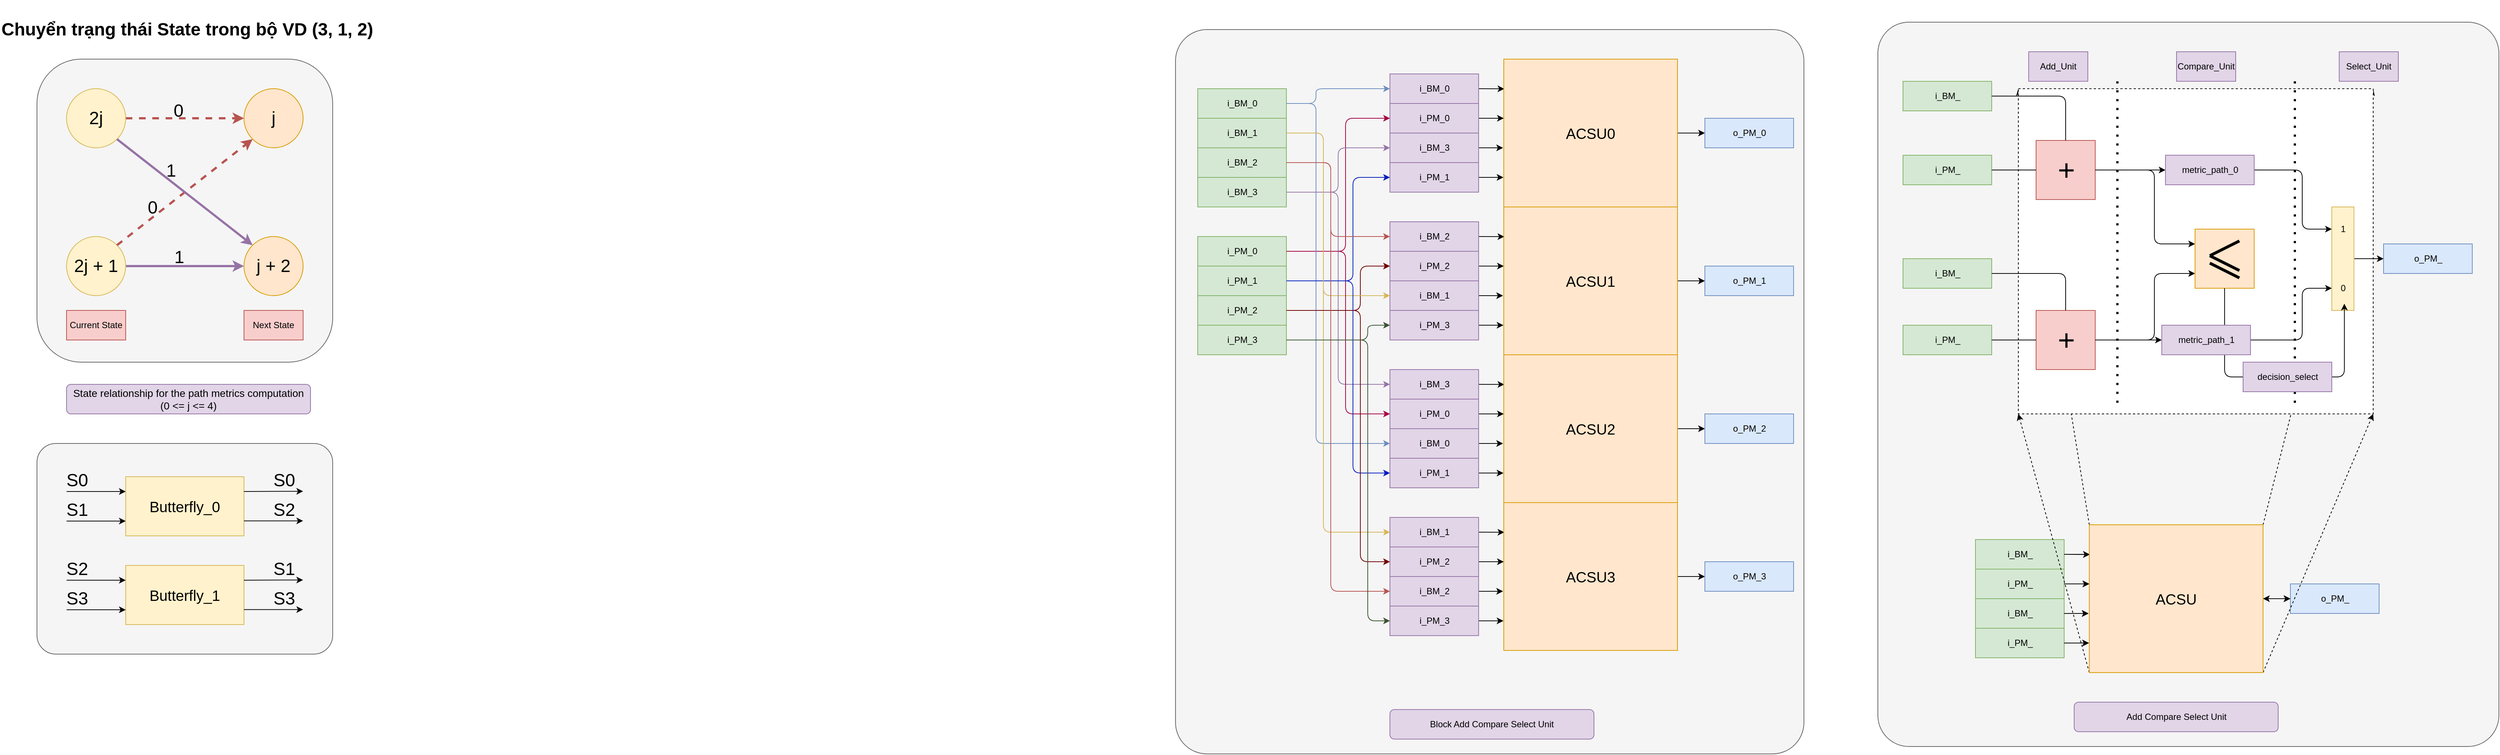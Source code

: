 <mxfile>
    <diagram id="HNvlSPPAvNH71BLPQctR" name="Page-1">
        <mxGraphModel dx="3186" dy="1731" grid="1" gridSize="10" guides="1" tooltips="1" connect="1" arrows="1" fold="1" page="1" pageScale="1" pageWidth="850" pageHeight="1100" math="0" shadow="0">
            <root>
                <mxCell id="0"/>
                <mxCell id="1" parent="0"/>
                <mxCell id="476" value="" style="rounded=1;whiteSpace=wrap;html=1;fillColor=#f5f5f5;fontColor=#333333;strokeColor=#666666;arcSize=5;" parent="1" vertex="1">
                    <mxGeometry x="850" y="40" width="850" height="980" as="geometry"/>
                </mxCell>
                <mxCell id="336" value="" style="rounded=1;whiteSpace=wrap;html=1;fillColor=#f5f5f5;fontColor=#333333;strokeColor=#666666;arcSize=5;" parent="1" vertex="1">
                    <mxGeometry x="1800" y="30" width="840" height="980" as="geometry"/>
                </mxCell>
                <mxCell id="331" style="edgeStyle=none;html=1;exitX=1;exitY=0;exitDx=0;exitDy=0;entryX=1;entryY=0;entryDx=0;entryDy=0;jumpStyle=none;dashed=1;" parent="1" source="37" target="30" edge="1">
                    <mxGeometry relative="1" as="geometry"/>
                </mxCell>
                <mxCell id="332" style="edgeStyle=none;html=1;exitX=0;exitY=0;exitDx=0;exitDy=0;entryX=0;entryY=0;entryDx=0;entryDy=0;jumpStyle=none;dashed=1;" parent="1" source="37" target="30" edge="1">
                    <mxGeometry relative="1" as="geometry"/>
                </mxCell>
                <mxCell id="52" value="" style="rounded=1;whiteSpace=wrap;html=1;fillColor=#f5f5f5;fontColor=#333333;strokeColor=#666666;" parent="1" vertex="1">
                    <mxGeometry x="-690" y="80" width="400" height="410" as="geometry"/>
                </mxCell>
                <mxCell id="30" value="" style="rounded=1;whiteSpace=wrap;html=1;arcSize=0;dashed=1;" parent="1" vertex="1">
                    <mxGeometry x="1990" y="120" width="480" height="440" as="geometry"/>
                </mxCell>
                <mxCell id="21" style="edgeStyle=none;html=1;exitX=0;exitY=0;exitDx=80;exitDy=40;exitPerimeter=0;entryX=0;entryY=0.25;entryDx=0;entryDy=0;" parent="1" source="2" target="16" edge="1">
                    <mxGeometry relative="1" as="geometry">
                        <Array as="points">
                            <mxPoint x="2174" y="230"/>
                            <mxPoint x="2174" y="330"/>
                        </Array>
                    </mxGeometry>
                </mxCell>
                <mxCell id="2" value="+" style="externalPins=0;recursiveResize=0;shadow=0;dashed=0;align=center;strokeWidth=1;shape=mxgraph.rtl.abstract.entity;container=0;collapsible=0;kind=combinational;drawPins=1;left=+:i;right=:o;bottom=+:i;top=+:i;bottomAnchor=middle;topRot=270;topAnchor=middle;bottomRot=90;leftAnchor=left;leftRot=0;rightAnchor=right;rightRot=180;fontSize=40;spacingTop=-10;spacingLeft=2;editable=1;resizable=1;movable=1;rotatable=1;deletable=1;locked=0;connectable=1;fillColor=#f8cecc;strokeColor=#b85450;" parent="1" vertex="1">
                    <mxGeometry x="2014" y="190" width="80" height="80" as="geometry"/>
                </mxCell>
                <mxCell id="22" style="edgeStyle=none;html=1;exitX=0;exitY=0;exitDx=80;exitDy=40;exitPerimeter=0;entryX=0;entryY=0.75;entryDx=0;entryDy=0;" parent="1" source="3" target="16" edge="1">
                    <mxGeometry relative="1" as="geometry">
                        <Array as="points">
                            <mxPoint x="2174" y="460"/>
                            <mxPoint x="2174" y="370"/>
                        </Array>
                    </mxGeometry>
                </mxCell>
                <mxCell id="3" value="+" style="externalPins=0;recursiveResize=0;shadow=0;dashed=0;align=center;strokeWidth=1;shape=mxgraph.rtl.abstract.entity;container=0;collapsible=0;kind=combinational;drawPins=1;left=+:i;right=:o;bottom=+:i;top=+:i;bottomAnchor=middle;topRot=270;topAnchor=middle;bottomRot=90;leftAnchor=left;leftRot=0;rightAnchor=right;rightRot=180;fontSize=40;spacingTop=-10;spacingLeft=2;editable=1;resizable=1;movable=1;rotatable=1;deletable=1;locked=0;connectable=1;fillColor=#f8cecc;strokeColor=#b85450;" parent="1" vertex="1">
                    <mxGeometry x="2014" y="420" width="80" height="80" as="geometry"/>
                </mxCell>
                <mxCell id="5" value="i_PM_" style="externalPins=0;recursiveResize=0;shadow=0;dashed=0;align=center;html=1;strokeWidth=1;shape=mxgraph.rtl.abstract.entity;container=1;collapsible=0;kind=input;drawPins=0;left=0;right=1;bottom=0;top=0;fillColor=#d5e8d4;strokeColor=#82b366;" parent="1" vertex="1">
                    <mxGeometry x="1834" y="440" width="120" height="40" as="geometry"/>
                </mxCell>
                <mxCell id="6" value="i_PM_" style="externalPins=0;recursiveResize=0;shadow=0;dashed=0;align=center;html=1;strokeWidth=1;shape=mxgraph.rtl.abstract.entity;container=1;collapsible=0;kind=input;drawPins=0;left=0;right=1;bottom=0;top=0;fillColor=#d5e8d4;strokeColor=#82b366;" parent="1" vertex="1">
                    <mxGeometry x="1834" y="210" width="120" height="40" as="geometry"/>
                </mxCell>
                <mxCell id="9" value="" style="endArrow=none;html=1;exitX=0;exitY=0;exitDx=120;exitDy=20;exitPerimeter=0;entryX=0;entryY=0;entryDx=0;entryDy=40;entryPerimeter=0;" parent="1" source="6" target="2" edge="1">
                    <mxGeometry width="50" height="50" relative="1" as="geometry">
                        <mxPoint x="1974" y="360" as="sourcePoint"/>
                        <mxPoint x="2024" y="310" as="targetPoint"/>
                    </mxGeometry>
                </mxCell>
                <mxCell id="10" value="" style="endArrow=none;html=1;exitX=0;exitY=0;exitDx=120;exitDy=20;exitPerimeter=0;entryX=0;entryY=0;entryDx=0;entryDy=40;entryPerimeter=0;" parent="1" source="5" target="3" edge="1">
                    <mxGeometry width="50" height="50" relative="1" as="geometry">
                        <mxPoint x="1964" y="430" as="sourcePoint"/>
                        <mxPoint x="2024" y="430" as="targetPoint"/>
                    </mxGeometry>
                </mxCell>
                <mxCell id="11" value="i_BM_" style="externalPins=0;recursiveResize=0;shadow=0;dashed=0;align=center;html=1;strokeWidth=1;shape=mxgraph.rtl.abstract.entity;container=1;collapsible=0;kind=input;drawPins=0;left=0;right=1;bottom=0;top=0;fillColor=#d5e8d4;strokeColor=#82b366;" parent="1" vertex="1">
                    <mxGeometry x="1834" y="350" width="120" height="40" as="geometry"/>
                </mxCell>
                <mxCell id="12" value="i_BM_" style="externalPins=0;recursiveResize=0;shadow=0;dashed=0;align=center;html=1;strokeWidth=1;shape=mxgraph.rtl.abstract.entity;container=1;collapsible=0;kind=input;drawPins=0;left=0;right=1;bottom=0;top=0;fillColor=#d5e8d4;strokeColor=#82b366;" parent="1" vertex="1">
                    <mxGeometry x="1834" y="110" width="120" height="40" as="geometry"/>
                </mxCell>
                <mxCell id="13" value="" style="endArrow=none;html=1;exitX=0;exitY=0;exitDx=120;exitDy=20;exitPerimeter=0;entryX=0;entryY=0;entryDx=40;entryDy=0;entryPerimeter=0;" parent="1" source="12" target="2" edge="1">
                    <mxGeometry width="50" height="50" relative="1" as="geometry">
                        <mxPoint x="1984" y="140" as="sourcePoint"/>
                        <mxPoint x="2044" y="140" as="targetPoint"/>
                        <Array as="points">
                            <mxPoint x="2054" y="130"/>
                        </Array>
                    </mxGeometry>
                </mxCell>
                <mxCell id="14" value="" style="endArrow=none;html=1;exitX=0;exitY=0;exitDx=120;exitDy=20;exitPerimeter=0;entryX=0;entryY=0;entryDx=40;entryDy=0;entryPerimeter=0;" parent="1" source="11" target="3" edge="1">
                    <mxGeometry width="50" height="50" relative="1" as="geometry">
                        <mxPoint x="1964" y="470" as="sourcePoint"/>
                        <mxPoint x="2024" y="470" as="targetPoint"/>
                        <Array as="points">
                            <mxPoint x="2054" y="370"/>
                        </Array>
                    </mxGeometry>
                </mxCell>
                <mxCell id="19" value="" style="group;fillColor=#fff2cc;strokeColor=#d6b656;" parent="1" vertex="1" connectable="0">
                    <mxGeometry x="2229" y="310" width="80" height="80" as="geometry"/>
                </mxCell>
                <mxCell id="538" value="" style="group" parent="19" vertex="1" connectable="0">
                    <mxGeometry width="80" height="80" as="geometry"/>
                </mxCell>
                <mxCell id="16" value="" style="rounded=0;whiteSpace=wrap;html=1;fillColor=#ffe6cc;strokeColor=#d79b00;" parent="538" vertex="1">
                    <mxGeometry width="80" height="80" as="geometry"/>
                </mxCell>
                <mxCell id="17" value="" style="endArrow=none;html=1;strokeWidth=4;" parent="538" edge="1">
                    <mxGeometry width="50" height="50" relative="1" as="geometry">
                        <mxPoint x="60" y="16" as="sourcePoint"/>
                        <mxPoint x="20" y="36" as="targetPoint"/>
                    </mxGeometry>
                </mxCell>
                <mxCell id="18" value="" style="endArrow=none;html=1;strokeWidth=4;" parent="538" edge="1">
                    <mxGeometry width="50" height="50" relative="1" as="geometry">
                        <mxPoint x="20" y="36" as="sourcePoint"/>
                        <mxPoint x="60" y="56" as="targetPoint"/>
                    </mxGeometry>
                </mxCell>
                <mxCell id="534" value="" style="endArrow=none;html=1;strokeWidth=4;" parent="538" edge="1">
                    <mxGeometry width="50" height="50" relative="1" as="geometry">
                        <mxPoint x="20" y="46" as="sourcePoint"/>
                        <mxPoint x="60" y="66" as="targetPoint"/>
                    </mxGeometry>
                </mxCell>
                <mxCell id="28" style="edgeStyle=none;html=1;exitX=0;exitY=0;exitDx=30;exitDy=70;exitPerimeter=0;" parent="1" source="24" target="29" edge="1">
                    <mxGeometry relative="1" as="geometry">
                        <mxPoint x="2534" y="350.276" as="targetPoint"/>
                    </mxGeometry>
                </mxCell>
                <mxCell id="24" value="" style="externalPins=0;recursiveResize=0;shadow=0;dashed=0;align=center;html=1;strokeWidth=1;shape=mxgraph.rtl.abstract.entity;container=1;collapsible=0;kind=mux;drawPins=0;left=4;right=1;bottom=0;top=0;fillColor=#fff2cc;strokeColor=#d6b656;" parent="1" vertex="1">
                    <mxGeometry x="2414" y="280" width="30" height="140" as="geometry"/>
                </mxCell>
                <mxCell id="63" value="1" style="text;html=1;align=center;verticalAlign=middle;resizable=0;points=[];autosize=1;strokeColor=none;fillColor=none;" parent="24" vertex="1">
                    <mxGeometry y="15" width="30" height="30" as="geometry"/>
                </mxCell>
                <mxCell id="62" value="0" style="text;html=1;align=center;verticalAlign=middle;resizable=0;points=[];autosize=1;strokeColor=none;fillColor=none;" parent="24" vertex="1">
                    <mxGeometry y="95" width="30" height="30" as="geometry"/>
                </mxCell>
                <mxCell id="25" style="edgeStyle=none;html=1;exitX=0;exitY=0;exitDx=120.0;exitDy=20;exitPerimeter=0;entryX=0;entryY=0;entryDx=0;entryDy=30;entryPerimeter=0;" parent="1" source="57" target="24" edge="1">
                    <mxGeometry relative="1" as="geometry">
                        <Array as="points">
                            <mxPoint x="2374" y="230"/>
                            <mxPoint x="2374" y="310"/>
                        </Array>
                    </mxGeometry>
                </mxCell>
                <mxCell id="26" style="edgeStyle=none;html=1;exitX=0;exitY=0;exitDx=120.0;exitDy=20;exitPerimeter=0;" parent="1" source="59" edge="1">
                    <mxGeometry relative="1" as="geometry">
                        <mxPoint x="2414" y="390" as="targetPoint"/>
                        <Array as="points">
                            <mxPoint x="2374" y="460"/>
                            <mxPoint x="2374" y="390"/>
                        </Array>
                    </mxGeometry>
                </mxCell>
                <mxCell id="27" style="edgeStyle=none;html=1;exitX=0.5;exitY=1;exitDx=0;exitDy=0;entryX=0.566;entryY=0.935;entryDx=0;entryDy=0;entryPerimeter=0;" parent="1" source="16" target="24" edge="1">
                    <mxGeometry relative="1" as="geometry">
                        <mxPoint x="2294" y="490" as="targetPoint"/>
                        <Array as="points">
                            <mxPoint x="2269" y="510"/>
                            <mxPoint x="2431" y="510"/>
                        </Array>
                    </mxGeometry>
                </mxCell>
                <mxCell id="29" value="o_PM_" style="externalPins=0;recursiveResize=0;shadow=0;dashed=0;align=center;html=1;strokeWidth=1;shape=mxgraph.rtl.abstract.entity;container=1;collapsible=0;kind=output;drawPins=0;left=1;right=0;bottom=0;top=0;fillColor=#dae8fc;strokeColor=#6c8ebf;" parent="1" vertex="1">
                    <mxGeometry x="2484" y="329.996" width="120" height="40" as="geometry"/>
                </mxCell>
                <mxCell id="31" value="" style="endArrow=none;dashed=1;html=1;dashPattern=1 3;strokeWidth=3;" parent="1" edge="1">
                    <mxGeometry width="50" height="50" relative="1" as="geometry">
                        <mxPoint x="2124" y="110" as="sourcePoint"/>
                        <mxPoint x="2124" y="550" as="targetPoint"/>
                    </mxGeometry>
                </mxCell>
                <mxCell id="32" value="" style="endArrow=none;dashed=1;html=1;dashPattern=1 3;strokeWidth=3;" parent="1" edge="1">
                    <mxGeometry width="50" height="50" relative="1" as="geometry">
                        <mxPoint x="2364" y="110" as="sourcePoint"/>
                        <mxPoint x="2364" y="550" as="targetPoint"/>
                    </mxGeometry>
                </mxCell>
                <mxCell id="33" value="Add_Unit" style="rounded=0;whiteSpace=wrap;html=1;fillColor=#e1d5e7;strokeColor=#9673a6;" parent="1" vertex="1">
                    <mxGeometry x="2004" y="70" width="80" height="40" as="geometry"/>
                </mxCell>
                <mxCell id="34" value="Compare_Unit" style="rounded=0;whiteSpace=wrap;html=1;fillColor=#e1d5e7;strokeColor=#9673a6;" parent="1" vertex="1">
                    <mxGeometry x="2204" y="70" width="80" height="40" as="geometry"/>
                </mxCell>
                <mxCell id="35" value="Select_Unit" style="rounded=0;whiteSpace=wrap;html=1;fillColor=#e1d5e7;strokeColor=#9673a6;" parent="1" vertex="1">
                    <mxGeometry x="2424" y="70" width="80" height="40" as="geometry"/>
                </mxCell>
                <mxCell id="37" value="&lt;font style=&quot;font-size: 20px;&quot;&gt;ACSU&lt;/font&gt;" style="rounded=1;whiteSpace=wrap;html=1;fillColor=#ffe6cc;strokeColor=#d79b00;arcSize=0;" parent="1" vertex="1">
                    <mxGeometry x="2086" y="710" width="235" height="200" as="geometry"/>
                </mxCell>
                <mxCell id="44" style="edgeStyle=none;html=1;exitX=1;exitY=0.5;exitDx=0;exitDy=0;entryX=0;entryY=0.5;entryDx=0;entryDy=0;strokeWidth=3;fillColor=#f8cecc;strokeColor=#b85450;dashed=1;" parent="1" source="38" target="42" edge="1">
                    <mxGeometry relative="1" as="geometry"/>
                </mxCell>
                <mxCell id="48" value="&lt;font style=&quot;font-size: 24px;&quot;&gt;0&lt;/font&gt;" style="edgeLabel;html=1;align=center;verticalAlign=middle;resizable=0;points=[];fontColor=default;labelBackgroundColor=none;" parent="44" vertex="1" connectable="0">
                    <mxGeometry x="-0.113" relative="1" as="geometry">
                        <mxPoint y="-10" as="offset"/>
                    </mxGeometry>
                </mxCell>
                <mxCell id="38" value="&lt;font style=&quot;font-size: 24px;&quot;&gt;2j&lt;/font&gt;" style="ellipse;whiteSpace=wrap;html=1;aspect=fixed;fillColor=#fff2cc;strokeColor=#d6b656;" parent="1" vertex="1">
                    <mxGeometry x="-650" y="120" width="80" height="80" as="geometry"/>
                </mxCell>
                <mxCell id="46" style="edgeStyle=none;html=1;exitX=1;exitY=0.5;exitDx=0;exitDy=0;entryX=0;entryY=0.5;entryDx=0;entryDy=0;strokeWidth=3;fillColor=#e1d5e7;strokeColor=#9673a6;" parent="1" source="39" target="43" edge="1">
                    <mxGeometry relative="1" as="geometry"/>
                </mxCell>
                <mxCell id="51" value="&lt;span&gt;&lt;font style=&quot;font-size: 24px;&quot;&gt;1&lt;/font&gt;&lt;/span&gt;" style="edgeLabel;html=1;align=center;verticalAlign=middle;resizable=0;points=[];labelBackgroundColor=none;" parent="46" vertex="1" connectable="0">
                    <mxGeometry x="-0.101" y="3" relative="1" as="geometry">
                        <mxPoint y="-9" as="offset"/>
                    </mxGeometry>
                </mxCell>
                <mxCell id="39" value="&lt;font style=&quot;font-size: 24px;&quot;&gt;2j + 1&lt;/font&gt;" style="ellipse;whiteSpace=wrap;html=1;aspect=fixed;fillColor=#fff2cc;strokeColor=#d6b656;" parent="1" vertex="1">
                    <mxGeometry x="-650" y="320" width="80" height="80" as="geometry"/>
                </mxCell>
                <mxCell id="42" value="&lt;font style=&quot;font-size: 24px;&quot;&gt;j&lt;/font&gt;" style="ellipse;whiteSpace=wrap;html=1;aspect=fixed;fillColor=#ffe6cc;strokeColor=#d79b00;" parent="1" vertex="1">
                    <mxGeometry x="-410" y="120" width="80" height="80" as="geometry"/>
                </mxCell>
                <mxCell id="43" value="&lt;font style=&quot;font-size: 24px;&quot;&gt;j + 2&lt;/font&gt;" style="ellipse;whiteSpace=wrap;html=1;aspect=fixed;fillColor=#ffe6cc;strokeColor=#d79b00;" parent="1" vertex="1">
                    <mxGeometry x="-410" y="320" width="80" height="80" as="geometry"/>
                </mxCell>
                <mxCell id="45" style="edgeStyle=none;html=1;exitX=1;exitY=0;exitDx=0;exitDy=0;entryX=0;entryY=1;entryDx=0;entryDy=0;strokeWidth=3;fillColor=#f8cecc;strokeColor=#b85450;dashed=1;" parent="1" source="39" target="42" edge="1">
                    <mxGeometry relative="1" as="geometry">
                        <mxPoint x="-570" y="338.94" as="sourcePoint"/>
                        <mxPoint x="-410" y="338.94" as="targetPoint"/>
                    </mxGeometry>
                </mxCell>
                <mxCell id="49" value="&lt;font style=&quot;font-size: 24px;&quot;&gt;0&lt;/font&gt;" style="edgeLabel;html=1;align=center;verticalAlign=middle;resizable=0;points=[];labelBackgroundColor=none;" parent="45" vertex="1" connectable="0">
                    <mxGeometry x="0.184" y="3" relative="1" as="geometry">
                        <mxPoint x="-59" y="36" as="offset"/>
                    </mxGeometry>
                </mxCell>
                <mxCell id="47" style="edgeStyle=none;html=1;exitX=1;exitY=1;exitDx=0;exitDy=0;entryX=0;entryY=0;entryDx=0;entryDy=0;strokeWidth=3;fillColor=#e1d5e7;strokeColor=#9673a6;" parent="1" source="38" target="43" edge="1">
                    <mxGeometry relative="1" as="geometry">
                        <mxPoint x="-580" y="230" as="sourcePoint"/>
                        <mxPoint x="-420" y="230" as="targetPoint"/>
                    </mxGeometry>
                </mxCell>
                <mxCell id="50" value="&lt;font style=&quot;font-size: 24px;&quot;&gt;1&lt;/font&gt;" style="edgeLabel;html=1;align=center;verticalAlign=middle;resizable=0;points=[];labelBackgroundColor=none;" parent="47" vertex="1" connectable="0">
                    <mxGeometry x="-0.276" y="1" relative="1" as="geometry">
                        <mxPoint x="5" y="-9" as="offset"/>
                    </mxGeometry>
                </mxCell>
                <mxCell id="53" value="Current State" style="rounded=0;whiteSpace=wrap;html=1;fillColor=#f8cecc;strokeColor=#b85450;" parent="1" vertex="1">
                    <mxGeometry x="-650" y="420" width="80" height="40" as="geometry"/>
                </mxCell>
                <mxCell id="54" value="Next State" style="rounded=0;whiteSpace=wrap;html=1;fillColor=#f8cecc;strokeColor=#b85450;" parent="1" vertex="1">
                    <mxGeometry x="-410" y="420" width="80" height="40" as="geometry"/>
                </mxCell>
                <mxCell id="55" value="&lt;font style=&quot;font-size: 14px;&quot;&gt;State relationship for the path metrics computation&lt;/font&gt;&lt;div&gt;&lt;font style=&quot;font-size: 14px;&quot;&gt;(0 &amp;lt;= j &amp;lt;= 4)&lt;/font&gt;&lt;/div&gt;" style="rounded=1;whiteSpace=wrap;html=1;fillColor=#e1d5e7;strokeColor=#9673a6;" parent="1" vertex="1">
                    <mxGeometry x="-650" y="520" width="330" height="40" as="geometry"/>
                </mxCell>
                <mxCell id="56" value="Chuyển trạng thái State trong bộ VD (3, 1, 2)" style="text;strokeColor=none;fillColor=none;html=1;fontSize=24;fontStyle=1;verticalAlign=middle;align=left;" parent="1" vertex="1">
                    <mxGeometry x="-740" width="680" height="80" as="geometry"/>
                </mxCell>
                <mxCell id="58" value="" style="edgeStyle=none;html=1;exitX=0;exitY=0;exitDx=80;exitDy=40;exitPerimeter=0;entryX=0;entryY=0;entryDx=0;entryDy=20;entryPerimeter=0;" parent="1" source="2" target="57" edge="1">
                    <mxGeometry relative="1" as="geometry">
                        <mxPoint x="2094" y="230" as="sourcePoint"/>
                        <mxPoint x="2414" y="310" as="targetPoint"/>
                        <Array as="points"/>
                    </mxGeometry>
                </mxCell>
                <mxCell id="57" value="metric_path_0" style="externalPins=0;recursiveResize=0;shadow=0;dashed=0;align=center;html=1;strokeWidth=1;shape=mxgraph.rtl.abstract.entity;container=1;collapsible=0;kind=inout;drawPins=0;left=1;right=1;bottom=0;top=0;fillColor=#e1d5e7;strokeColor=#9673a6;" parent="1" vertex="1">
                    <mxGeometry x="2189" y="210" width="120" height="40" as="geometry"/>
                </mxCell>
                <mxCell id="59" value="metric_path_1" style="externalPins=0;recursiveResize=0;shadow=0;dashed=0;align=center;html=1;strokeWidth=1;shape=mxgraph.rtl.abstract.entity;container=1;collapsible=0;kind=inout;drawPins=0;left=1;right=1;bottom=0;top=0;fillColor=#e1d5e7;strokeColor=#9673a6;" parent="1" vertex="1">
                    <mxGeometry x="2184" y="440" width="120" height="40" as="geometry"/>
                </mxCell>
                <mxCell id="60" style="edgeStyle=none;html=1;exitX=0;exitY=0;exitDx=80;exitDy=40;exitPerimeter=0;entryX=0;entryY=0;entryDx=0;entryDy=20;entryPerimeter=0;" parent="1" source="3" target="59" edge="1">
                    <mxGeometry relative="1" as="geometry"/>
                </mxCell>
                <mxCell id="61" value="decision_select" style="externalPins=0;recursiveResize=0;shadow=0;dashed=0;align=center;html=1;strokeWidth=1;shape=mxgraph.rtl.abstract.entity;container=1;collapsible=0;kind=inout;drawPins=0;left=1;right=1;bottom=0;top=0;fillColor=#e1d5e7;strokeColor=#9673a6;" parent="1" vertex="1">
                    <mxGeometry x="2294" y="490" width="120" height="40" as="geometry"/>
                </mxCell>
                <mxCell id="86" value="" style="rounded=1;whiteSpace=wrap;html=1;fillColor=#f5f5f5;fontColor=#333333;strokeColor=#666666;arcSize=9;" parent="1" vertex="1">
                    <mxGeometry x="-690" y="600" width="400" height="285" as="geometry"/>
                </mxCell>
                <mxCell id="67" value="&lt;font style=&quot;font-size: 20px;&quot;&gt;Butterfly_0&lt;/font&gt;" style="rounded=0;whiteSpace=wrap;html=1;fillColor=#fff2cc;strokeColor=#d6b656;" parent="1" vertex="1">
                    <mxGeometry x="-570" y="645" width="160" height="80" as="geometry"/>
                </mxCell>
                <mxCell id="68" value="" style="edgeStyle=none;orthogonalLoop=1;jettySize=auto;html=1;entryX=0;entryY=0.25;entryDx=0;entryDy=0;" parent="1" target="67" edge="1">
                    <mxGeometry width="100" relative="1" as="geometry">
                        <mxPoint x="-650" y="665" as="sourcePoint"/>
                        <mxPoint x="-550" y="665" as="targetPoint"/>
                        <Array as="points"/>
                    </mxGeometry>
                </mxCell>
                <mxCell id="70" value="&lt;font style=&quot;font-size: 24px;&quot;&gt;S0&lt;/font&gt;" style="edgeLabel;html=1;align=center;verticalAlign=middle;resizable=0;points=[];labelBackgroundColor=none;" parent="68" vertex="1" connectable="0">
                    <mxGeometry x="-0.285" y="2" relative="1" as="geometry">
                        <mxPoint x="-15" y="-13" as="offset"/>
                    </mxGeometry>
                </mxCell>
                <mxCell id="69" value="" style="edgeStyle=none;orthogonalLoop=1;jettySize=auto;html=1;entryX=0;entryY=0.75;entryDx=0;entryDy=0;" parent="1" target="67" edge="1">
                    <mxGeometry width="100" relative="1" as="geometry">
                        <mxPoint x="-650" y="705" as="sourcePoint"/>
                        <mxPoint x="-570" y="735" as="targetPoint"/>
                        <Array as="points"/>
                    </mxGeometry>
                </mxCell>
                <mxCell id="71" value="&lt;font style=&quot;font-size: 24px;&quot;&gt;S1&lt;/font&gt;" style="edgeLabel;html=1;align=center;verticalAlign=middle;resizable=0;points=[];labelBackgroundColor=none;" parent="69" vertex="1" connectable="0">
                    <mxGeometry x="-0.578" y="1" relative="1" as="geometry">
                        <mxPoint x="-3" y="-14" as="offset"/>
                    </mxGeometry>
                </mxCell>
                <mxCell id="72" value="" style="edgeStyle=none;orthogonalLoop=1;jettySize=auto;html=1;entryX=0;entryY=0.25;entryDx=0;entryDy=0;exitX=1;exitY=0.25;exitDx=0;exitDy=0;" parent="1" source="67" edge="1">
                    <mxGeometry width="100" relative="1" as="geometry">
                        <mxPoint x="-390" y="675" as="sourcePoint"/>
                        <mxPoint x="-330" y="664.7" as="targetPoint"/>
                        <Array as="points"/>
                    </mxGeometry>
                </mxCell>
                <mxCell id="73" value="&lt;font style=&quot;font-size: 24px;&quot;&gt;S0&lt;/font&gt;" style="edgeLabel;html=1;align=center;verticalAlign=middle;resizable=0;points=[];labelBackgroundColor=none;" parent="72" vertex="1" connectable="0">
                    <mxGeometry x="-0.285" y="2" relative="1" as="geometry">
                        <mxPoint x="25" y="-13" as="offset"/>
                    </mxGeometry>
                </mxCell>
                <mxCell id="74" value="" style="edgeStyle=none;orthogonalLoop=1;jettySize=auto;html=1;entryX=0;entryY=0.75;entryDx=0;entryDy=0;" parent="1" edge="1">
                    <mxGeometry width="100" relative="1" as="geometry">
                        <mxPoint x="-410" y="704.7" as="sourcePoint"/>
                        <mxPoint x="-330" y="704.7" as="targetPoint"/>
                        <Array as="points"/>
                    </mxGeometry>
                </mxCell>
                <mxCell id="75" value="&lt;font style=&quot;font-size: 24px;&quot;&gt;S2&lt;/font&gt;" style="edgeLabel;html=1;align=center;verticalAlign=middle;resizable=0;points=[];labelBackgroundColor=none;" parent="74" vertex="1" connectable="0">
                    <mxGeometry x="-0.578" y="1" relative="1" as="geometry">
                        <mxPoint x="37" y="-14" as="offset"/>
                    </mxGeometry>
                </mxCell>
                <mxCell id="76" value="&lt;font style=&quot;font-size: 20px;&quot;&gt;Butterfly_1&lt;/font&gt;" style="rounded=0;whiteSpace=wrap;html=1;fillColor=#fff2cc;strokeColor=#d6b656;" parent="1" vertex="1">
                    <mxGeometry x="-570" y="765" width="160" height="80" as="geometry"/>
                </mxCell>
                <mxCell id="77" value="" style="edgeStyle=none;orthogonalLoop=1;jettySize=auto;html=1;entryX=0;entryY=0.25;entryDx=0;entryDy=0;" parent="1" target="76" edge="1">
                    <mxGeometry width="100" relative="1" as="geometry">
                        <mxPoint x="-650" y="785" as="sourcePoint"/>
                        <mxPoint x="-550" y="785" as="targetPoint"/>
                        <Array as="points"/>
                    </mxGeometry>
                </mxCell>
                <mxCell id="78" value="&lt;font style=&quot;font-size: 24px;&quot;&gt;S2&lt;/font&gt;" style="edgeLabel;html=1;align=center;verticalAlign=middle;resizable=0;points=[];labelBackgroundColor=none;" parent="77" vertex="1" connectable="0">
                    <mxGeometry x="-0.285" y="2" relative="1" as="geometry">
                        <mxPoint x="-15" y="-13" as="offset"/>
                    </mxGeometry>
                </mxCell>
                <mxCell id="79" value="" style="edgeStyle=none;orthogonalLoop=1;jettySize=auto;html=1;entryX=0;entryY=0.75;entryDx=0;entryDy=0;" parent="1" target="76" edge="1">
                    <mxGeometry width="100" relative="1" as="geometry">
                        <mxPoint x="-650" y="825" as="sourcePoint"/>
                        <mxPoint x="-570" y="855" as="targetPoint"/>
                        <Array as="points"/>
                    </mxGeometry>
                </mxCell>
                <mxCell id="80" value="&lt;font style=&quot;font-size: 24px;&quot;&gt;S3&lt;/font&gt;" style="edgeLabel;html=1;align=center;verticalAlign=middle;resizable=0;points=[];labelBackgroundColor=none;" parent="79" vertex="1" connectable="0">
                    <mxGeometry x="-0.578" y="1" relative="1" as="geometry">
                        <mxPoint x="-3" y="-14" as="offset"/>
                    </mxGeometry>
                </mxCell>
                <mxCell id="81" value="" style="edgeStyle=none;orthogonalLoop=1;jettySize=auto;html=1;entryX=0;entryY=0.25;entryDx=0;entryDy=0;exitX=1;exitY=0.25;exitDx=0;exitDy=0;" parent="1" source="76" edge="1">
                    <mxGeometry width="100" relative="1" as="geometry">
                        <mxPoint x="-390" y="795" as="sourcePoint"/>
                        <mxPoint x="-330" y="784.7" as="targetPoint"/>
                        <Array as="points"/>
                    </mxGeometry>
                </mxCell>
                <mxCell id="82" value="&lt;font style=&quot;font-size: 24px;&quot;&gt;S1&lt;/font&gt;" style="edgeLabel;html=1;align=center;verticalAlign=middle;resizable=0;points=[];labelBackgroundColor=none;" parent="81" vertex="1" connectable="0">
                    <mxGeometry x="-0.285" y="2" relative="1" as="geometry">
                        <mxPoint x="25" y="-13" as="offset"/>
                    </mxGeometry>
                </mxCell>
                <mxCell id="83" value="" style="edgeStyle=none;orthogonalLoop=1;jettySize=auto;html=1;entryX=0;entryY=0.75;entryDx=0;entryDy=0;" parent="1" edge="1">
                    <mxGeometry width="100" relative="1" as="geometry">
                        <mxPoint x="-410" y="824.7" as="sourcePoint"/>
                        <mxPoint x="-330" y="824.7" as="targetPoint"/>
                        <Array as="points"/>
                    </mxGeometry>
                </mxCell>
                <mxCell id="84" value="&lt;font style=&quot;font-size: 24px;&quot;&gt;S3&lt;/font&gt;" style="edgeLabel;html=1;align=center;verticalAlign=middle;resizable=0;points=[];labelBackgroundColor=none;" parent="83" vertex="1" connectable="0">
                    <mxGeometry x="-0.578" y="1" relative="1" as="geometry">
                        <mxPoint x="37" y="-14" as="offset"/>
                    </mxGeometry>
                </mxCell>
                <mxCell id="321" value="i_BM_" style="externalPins=0;recursiveResize=0;shadow=0;dashed=0;align=center;html=1;strokeWidth=1;shape=mxgraph.rtl.abstract.entity;container=1;collapsible=0;kind=input;drawPins=0;left=0;right=1;bottom=0;top=0;fillColor=#d5e8d4;strokeColor=#82b366;" parent="1" vertex="1">
                    <mxGeometry x="1932" y="730" width="120" height="40" as="geometry"/>
                </mxCell>
                <mxCell id="322" value="i_PM_" style="externalPins=0;recursiveResize=0;shadow=0;dashed=0;align=center;html=1;strokeWidth=1;shape=mxgraph.rtl.abstract.entity;container=1;collapsible=0;kind=input;drawPins=0;left=0;right=1;bottom=0;top=0;fillColor=#d5e8d4;strokeColor=#82b366;" parent="1" vertex="1">
                    <mxGeometry x="1932" y="770" width="120" height="40" as="geometry"/>
                </mxCell>
                <mxCell id="323" value="i_BM_" style="externalPins=0;recursiveResize=0;shadow=0;dashed=0;align=center;html=1;strokeWidth=1;shape=mxgraph.rtl.abstract.entity;container=1;collapsible=0;kind=input;drawPins=0;left=0;right=1;bottom=0;top=0;fillColor=#d5e8d4;strokeColor=#82b366;" parent="1" vertex="1">
                    <mxGeometry x="1932" y="810" width="120" height="40" as="geometry"/>
                </mxCell>
                <mxCell id="328" style="edgeStyle=none;html=1;exitX=0;exitY=0;exitDx=120;exitDy=20;exitPerimeter=0;entryX=-0.002;entryY=0.8;entryDx=0;entryDy=0;entryPerimeter=0;" parent="1" source="324" target="37" edge="1">
                    <mxGeometry relative="1" as="geometry">
                        <mxPoint x="2078" y="870.129" as="targetPoint"/>
                    </mxGeometry>
                </mxCell>
                <mxCell id="324" value="i_PM_" style="externalPins=0;recursiveResize=0;shadow=0;dashed=0;align=center;html=1;strokeWidth=1;shape=mxgraph.rtl.abstract.entity;container=1;collapsible=0;kind=input;drawPins=0;left=0;right=1;bottom=0;top=0;fillColor=#d5e8d4;strokeColor=#82b366;" parent="1" vertex="1">
                    <mxGeometry x="1932" y="850" width="120" height="40" as="geometry"/>
                </mxCell>
                <mxCell id="325" style="edgeStyle=none;html=1;exitX=0;exitY=0;exitDx=120;exitDy=20;exitPerimeter=0;entryX=0.003;entryY=0.201;entryDx=0;entryDy=0;entryPerimeter=0;" parent="1" source="321" target="37" edge="1">
                    <mxGeometry relative="1" as="geometry"/>
                </mxCell>
                <mxCell id="326" style="edgeStyle=none;html=1;exitX=0;exitY=0;exitDx=120;exitDy=20;exitPerimeter=0;" parent="1" source="322" edge="1">
                    <mxGeometry relative="1" as="geometry">
                        <mxPoint x="2086" y="790" as="targetPoint"/>
                    </mxGeometry>
                </mxCell>
                <mxCell id="327" style="edgeStyle=none;html=1;exitX=0;exitY=0;exitDx=120;exitDy=20;exitPerimeter=0;" parent="1" source="323" edge="1">
                    <mxGeometry relative="1" as="geometry">
                        <mxPoint x="2085" y="830" as="targetPoint"/>
                    </mxGeometry>
                </mxCell>
                <mxCell id="330" style="edgeStyle=none;html=1;exitX=1;exitY=0.5;exitDx=0;exitDy=0;entryX=0;entryY=0;entryDx=0;entryDy=20;entryPerimeter=0;" parent="1" source="37" target="329" edge="1">
                    <mxGeometry relative="1" as="geometry"/>
                </mxCell>
                <mxCell id="535" value="" style="edgeStyle=none;html=1;" parent="1" source="329" target="347" edge="1">
                    <mxGeometry relative="1" as="geometry"/>
                </mxCell>
                <mxCell id="329" value="o_PM_" style="externalPins=0;recursiveResize=0;shadow=0;dashed=0;align=center;html=1;strokeWidth=1;shape=mxgraph.rtl.abstract.entity;container=1;collapsible=0;kind=output;drawPins=0;left=1;right=0;bottom=0;top=0;fillColor=#dae8fc;strokeColor=#6c8ebf;" parent="1" vertex="1">
                    <mxGeometry x="2358" y="789.996" width="120" height="40" as="geometry"/>
                </mxCell>
                <mxCell id="333" style="edgeStyle=none;html=1;exitX=1;exitY=1;exitDx=0;exitDy=0;entryX=1;entryY=1;entryDx=0;entryDy=0;jumpStyle=none;dashed=1;" parent="1" source="37" target="30" edge="1">
                    <mxGeometry relative="1" as="geometry"/>
                </mxCell>
                <mxCell id="334" style="edgeStyle=none;html=1;exitX=0;exitY=1;exitDx=0;exitDy=0;entryX=0;entryY=1;entryDx=0;entryDy=0;jumpStyle=none;dashed=1;" parent="1" source="37" target="30" edge="1">
                    <mxGeometry relative="1" as="geometry"/>
                </mxCell>
                <mxCell id="339" value="&lt;span style=&quot;color: rgb(0, 0, 0);&quot;&gt;Add Compare Select Unit&lt;/span&gt;" style="rounded=1;whiteSpace=wrap;html=1;fillColor=#e1d5e7;strokeColor=#9673a6;" parent="1" vertex="1">
                    <mxGeometry x="2065.5" y="950" width="276" height="40" as="geometry"/>
                </mxCell>
                <mxCell id="342" style="edgeStyle=none;html=1;exitX=1;exitY=0.5;exitDx=0;exitDy=0;entryX=0;entryY=0;entryDx=0;entryDy=20;entryPerimeter=0;" parent="1" source="347" edge="1">
                    <mxGeometry relative="1" as="geometry">
                        <mxPoint x="2358" y="810" as="targetPoint"/>
                    </mxGeometry>
                </mxCell>
                <mxCell id="343" style="edgeStyle=none;html=1;exitX=0;exitY=0;exitDx=120;exitDy=20;exitPerimeter=0;entryX=0.003;entryY=0.201;entryDx=0;entryDy=0;entryPerimeter=0;" parent="1" target="347" edge="1">
                    <mxGeometry relative="1" as="geometry">
                        <mxPoint x="2052" y="750" as="sourcePoint"/>
                    </mxGeometry>
                </mxCell>
                <mxCell id="344" style="edgeStyle=none;html=1;exitX=0;exitY=0;exitDx=120;exitDy=20;exitPerimeter=0;" parent="1" edge="1">
                    <mxGeometry relative="1" as="geometry">
                        <mxPoint x="2052" y="790" as="sourcePoint"/>
                        <mxPoint x="2086" y="790" as="targetPoint"/>
                    </mxGeometry>
                </mxCell>
                <mxCell id="345" style="edgeStyle=none;html=1;exitX=0;exitY=0;exitDx=120;exitDy=20;exitPerimeter=0;" parent="1" edge="1">
                    <mxGeometry relative="1" as="geometry">
                        <mxPoint x="2052" y="830" as="sourcePoint"/>
                        <mxPoint x="2085" y="830" as="targetPoint"/>
                    </mxGeometry>
                </mxCell>
                <mxCell id="346" style="edgeStyle=none;html=1;exitX=0;exitY=0;exitDx=120;exitDy=20;exitPerimeter=0;entryX=-0.002;entryY=0.8;entryDx=0;entryDy=0;entryPerimeter=0;" parent="1" target="347" edge="1">
                    <mxGeometry relative="1" as="geometry">
                        <mxPoint x="2078" y="870.129" as="targetPoint"/>
                        <mxPoint x="2052" y="870" as="sourcePoint"/>
                    </mxGeometry>
                </mxCell>
                <mxCell id="347" value="&lt;font style=&quot;font-size: 20px;&quot;&gt;ACSU&lt;/font&gt;" style="rounded=1;whiteSpace=wrap;html=1;fillColor=#ffe6cc;strokeColor=#d79b00;arcSize=0;" parent="1" vertex="1">
                    <mxGeometry x="2086" y="710" width="235" height="200" as="geometry"/>
                </mxCell>
                <mxCell id="360" style="edgeStyle=none;html=1;exitX=1;exitY=0.5;exitDx=0;exitDy=0;entryX=0;entryY=0;entryDx=0;entryDy=20;entryPerimeter=0;" parent="1" source="365" edge="1">
                    <mxGeometry relative="1" as="geometry">
                        <mxPoint x="1566" y="180" as="targetPoint"/>
                    </mxGeometry>
                </mxCell>
                <mxCell id="361" style="edgeStyle=none;html=1;exitX=0;exitY=0;exitDx=120;exitDy=20;exitPerimeter=0;entryX=0.003;entryY=0.201;entryDx=0;entryDy=0;entryPerimeter=0;" parent="1" source="367" target="365" edge="1">
                    <mxGeometry relative="1" as="geometry">
                        <mxPoint x="1260" y="120" as="sourcePoint"/>
                    </mxGeometry>
                </mxCell>
                <mxCell id="362" style="edgeStyle=none;html=1;exitX=0;exitY=0;exitDx=120;exitDy=20;exitPerimeter=0;" parent="1" source="411" edge="1">
                    <mxGeometry relative="1" as="geometry">
                        <mxPoint x="1260" y="160" as="sourcePoint"/>
                        <mxPoint x="1294" y="160" as="targetPoint"/>
                    </mxGeometry>
                </mxCell>
                <mxCell id="363" style="edgeStyle=none;html=1;exitX=0;exitY=0;exitDx=120;exitDy=20;exitPerimeter=0;" parent="1" source="412" edge="1">
                    <mxGeometry relative="1" as="geometry">
                        <mxPoint x="1260" y="200" as="sourcePoint"/>
                        <mxPoint x="1293" y="200" as="targetPoint"/>
                    </mxGeometry>
                </mxCell>
                <mxCell id="364" style="edgeStyle=none;html=1;exitX=0;exitY=0;exitDx=120;exitDy=20;exitPerimeter=0;entryX=-0.002;entryY=0.8;entryDx=0;entryDy=0;entryPerimeter=0;" parent="1" source="413" target="365" edge="1">
                    <mxGeometry relative="1" as="geometry">
                        <mxPoint x="1286" y="240.129" as="targetPoint"/>
                        <mxPoint x="1260" y="240" as="sourcePoint"/>
                    </mxGeometry>
                </mxCell>
                <mxCell id="365" value="&lt;font style=&quot;font-size: 20px;&quot;&gt;ACSU0&lt;/font&gt;" style="rounded=1;whiteSpace=wrap;html=1;fillColor=#ffe6cc;strokeColor=#d79b00;arcSize=0;" parent="1" vertex="1">
                    <mxGeometry x="1294" y="80" width="235" height="200" as="geometry"/>
                </mxCell>
                <mxCell id="366" value="o_PM_0" style="externalPins=0;recursiveResize=0;shadow=0;dashed=0;align=center;html=1;strokeWidth=1;shape=mxgraph.rtl.abstract.entity;container=1;collapsible=0;kind=output;drawPins=0;left=1;right=0;bottom=0;top=0;fillColor=#dae8fc;strokeColor=#6c8ebf;" parent="1" vertex="1">
                    <mxGeometry x="1566" y="159.996" width="120" height="40" as="geometry"/>
                </mxCell>
                <mxCell id="367" value="i_BM_0" style="externalPins=0;recursiveResize=0;shadow=0;dashed=0;align=center;html=1;strokeWidth=1;shape=mxgraph.rtl.abstract.entity;container=1;collapsible=0;kind=inout;drawPins=0;left=1;right=1;bottom=0;top=0;fillColor=#e1d5e7;strokeColor=#9673a6;" parent="1" vertex="1">
                    <mxGeometry x="1140" y="100" width="120" height="40" as="geometry"/>
                </mxCell>
                <mxCell id="411" value="i_PM_0" style="externalPins=0;recursiveResize=0;shadow=0;dashed=0;align=center;html=1;strokeWidth=1;shape=mxgraph.rtl.abstract.entity;container=1;collapsible=0;kind=inout;drawPins=0;left=1;right=1;bottom=0;top=0;fillColor=#e1d5e7;strokeColor=#9673a6;" parent="1" vertex="1">
                    <mxGeometry x="1140" y="140" width="120" height="40" as="geometry"/>
                </mxCell>
                <mxCell id="412" value="i_BM_3" style="externalPins=0;recursiveResize=0;shadow=0;dashed=0;align=center;html=1;strokeWidth=1;shape=mxgraph.rtl.abstract.entity;container=1;collapsible=0;kind=inout;drawPins=0;left=1;right=1;bottom=0;top=0;fillColor=#e1d5e7;strokeColor=#9673a6;" parent="1" vertex="1">
                    <mxGeometry x="1140" y="180" width="120" height="40" as="geometry"/>
                </mxCell>
                <mxCell id="413" value="i_PM_1" style="externalPins=0;recursiveResize=0;shadow=0;dashed=0;align=center;html=1;strokeWidth=1;shape=mxgraph.rtl.abstract.entity;container=1;collapsible=0;kind=inout;drawPins=0;left=1;right=1;bottom=0;top=0;fillColor=#e1d5e7;strokeColor=#9673a6;" parent="1" vertex="1">
                    <mxGeometry x="1140" y="220" width="120" height="40" as="geometry"/>
                </mxCell>
                <mxCell id="415" style="edgeStyle=none;html=1;exitX=1;exitY=0.5;exitDx=0;exitDy=0;entryX=0;entryY=0;entryDx=0;entryDy=20;entryPerimeter=0;" parent="1" source="420" edge="1">
                    <mxGeometry relative="1" as="geometry">
                        <mxPoint x="1566" y="380" as="targetPoint"/>
                    </mxGeometry>
                </mxCell>
                <mxCell id="416" style="edgeStyle=none;html=1;exitX=0;exitY=0;exitDx=120;exitDy=20;exitPerimeter=0;entryX=0.003;entryY=0.201;entryDx=0;entryDy=0;entryPerimeter=0;" parent="1" source="422" target="420" edge="1">
                    <mxGeometry relative="1" as="geometry">
                        <mxPoint x="1260" y="320" as="sourcePoint"/>
                    </mxGeometry>
                </mxCell>
                <mxCell id="417" style="edgeStyle=none;html=1;exitX=0;exitY=0;exitDx=120;exitDy=20;exitPerimeter=0;" parent="1" source="423" edge="1">
                    <mxGeometry relative="1" as="geometry">
                        <mxPoint x="1260" y="360" as="sourcePoint"/>
                        <mxPoint x="1294" y="360" as="targetPoint"/>
                    </mxGeometry>
                </mxCell>
                <mxCell id="418" style="edgeStyle=none;html=1;exitX=0;exitY=0;exitDx=120;exitDy=20;exitPerimeter=0;" parent="1" source="424" edge="1">
                    <mxGeometry relative="1" as="geometry">
                        <mxPoint x="1260" y="400" as="sourcePoint"/>
                        <mxPoint x="1293" y="400" as="targetPoint"/>
                    </mxGeometry>
                </mxCell>
                <mxCell id="419" style="edgeStyle=none;html=1;exitX=0;exitY=0;exitDx=120;exitDy=20;exitPerimeter=0;entryX=-0.002;entryY=0.8;entryDx=0;entryDy=0;entryPerimeter=0;" parent="1" source="425" target="420" edge="1">
                    <mxGeometry relative="1" as="geometry">
                        <mxPoint x="1286" y="440.129" as="targetPoint"/>
                        <mxPoint x="1260" y="440" as="sourcePoint"/>
                    </mxGeometry>
                </mxCell>
                <mxCell id="420" value="&lt;font style=&quot;font-size: 20px;&quot;&gt;ACSU1&lt;/font&gt;" style="rounded=1;whiteSpace=wrap;html=1;fillColor=#ffe6cc;strokeColor=#d79b00;arcSize=0;" parent="1" vertex="1">
                    <mxGeometry x="1294" y="280" width="235" height="200" as="geometry"/>
                </mxCell>
                <mxCell id="421" value="o_PM_1" style="externalPins=0;recursiveResize=0;shadow=0;dashed=0;align=center;html=1;strokeWidth=1;shape=mxgraph.rtl.abstract.entity;container=1;collapsible=0;kind=output;drawPins=0;left=1;right=0;bottom=0;top=0;fillColor=#dae8fc;strokeColor=#6c8ebf;" parent="1" vertex="1">
                    <mxGeometry x="1566" y="359.996" width="120" height="40" as="geometry"/>
                </mxCell>
                <mxCell id="422" value="i_BM_2" style="externalPins=0;recursiveResize=0;shadow=0;dashed=0;align=center;html=1;strokeWidth=1;shape=mxgraph.rtl.abstract.entity;container=1;collapsible=0;kind=inout;drawPins=0;left=1;right=1;bottom=0;top=0;fillColor=#e1d5e7;strokeColor=#9673a6;" parent="1" vertex="1">
                    <mxGeometry x="1140" y="300" width="120" height="40" as="geometry"/>
                </mxCell>
                <mxCell id="423" value="i_PM_2" style="externalPins=0;recursiveResize=0;shadow=0;dashed=0;align=center;html=1;strokeWidth=1;shape=mxgraph.rtl.abstract.entity;container=1;collapsible=0;kind=inout;drawPins=0;left=1;right=1;bottom=0;top=0;fillColor=#e1d5e7;strokeColor=#9673a6;" parent="1" vertex="1">
                    <mxGeometry x="1140" y="340" width="120" height="40" as="geometry"/>
                </mxCell>
                <mxCell id="424" value="i_BM_1" style="externalPins=0;recursiveResize=0;shadow=0;dashed=0;align=center;html=1;strokeWidth=1;shape=mxgraph.rtl.abstract.entity;container=1;collapsible=0;kind=inout;drawPins=0;left=1;right=1;bottom=0;top=0;fillColor=#e1d5e7;strokeColor=#9673a6;" parent="1" vertex="1">
                    <mxGeometry x="1140" y="380" width="120" height="40" as="geometry"/>
                </mxCell>
                <mxCell id="425" value="i_PM_3" style="externalPins=0;recursiveResize=0;shadow=0;dashed=0;align=center;html=1;strokeWidth=1;shape=mxgraph.rtl.abstract.entity;container=1;collapsible=0;kind=inout;drawPins=0;left=1;right=1;bottom=0;top=0;fillColor=#e1d5e7;strokeColor=#9673a6;" parent="1" vertex="1">
                    <mxGeometry x="1140" y="420" width="120" height="40" as="geometry"/>
                </mxCell>
                <mxCell id="426" style="edgeStyle=none;html=1;exitX=1;exitY=0.5;exitDx=0;exitDy=0;entryX=0;entryY=0;entryDx=0;entryDy=20;entryPerimeter=0;" parent="1" source="431" edge="1">
                    <mxGeometry relative="1" as="geometry">
                        <mxPoint x="1566" y="580" as="targetPoint"/>
                    </mxGeometry>
                </mxCell>
                <mxCell id="427" style="edgeStyle=none;html=1;exitX=0;exitY=0;exitDx=120;exitDy=20;exitPerimeter=0;entryX=0.003;entryY=0.201;entryDx=0;entryDy=0;entryPerimeter=0;" parent="1" source="433" target="431" edge="1">
                    <mxGeometry relative="1" as="geometry">
                        <mxPoint x="1260" y="520" as="sourcePoint"/>
                    </mxGeometry>
                </mxCell>
                <mxCell id="428" style="edgeStyle=none;html=1;exitX=0;exitY=0;exitDx=120;exitDy=20;exitPerimeter=0;" parent="1" source="434" edge="1">
                    <mxGeometry relative="1" as="geometry">
                        <mxPoint x="1260" y="560" as="sourcePoint"/>
                        <mxPoint x="1294" y="560" as="targetPoint"/>
                    </mxGeometry>
                </mxCell>
                <mxCell id="429" style="edgeStyle=none;html=1;exitX=0;exitY=0;exitDx=120;exitDy=20;exitPerimeter=0;" parent="1" source="435" edge="1">
                    <mxGeometry relative="1" as="geometry">
                        <mxPoint x="1260" y="600" as="sourcePoint"/>
                        <mxPoint x="1293" y="600" as="targetPoint"/>
                    </mxGeometry>
                </mxCell>
                <mxCell id="430" style="edgeStyle=none;html=1;exitX=0;exitY=0;exitDx=120;exitDy=20;exitPerimeter=0;entryX=-0.002;entryY=0.8;entryDx=0;entryDy=0;entryPerimeter=0;" parent="1" source="436" target="431" edge="1">
                    <mxGeometry relative="1" as="geometry">
                        <mxPoint x="1286" y="640.129" as="targetPoint"/>
                        <mxPoint x="1260" y="640" as="sourcePoint"/>
                    </mxGeometry>
                </mxCell>
                <mxCell id="431" value="&lt;font style=&quot;font-size: 20px;&quot;&gt;ACSU2&lt;/font&gt;" style="rounded=1;whiteSpace=wrap;html=1;fillColor=#ffe6cc;strokeColor=#d79b00;arcSize=0;" parent="1" vertex="1">
                    <mxGeometry x="1294" y="480" width="235" height="200" as="geometry"/>
                </mxCell>
                <mxCell id="432" value="o_PM_2" style="externalPins=0;recursiveResize=0;shadow=0;dashed=0;align=center;html=1;strokeWidth=1;shape=mxgraph.rtl.abstract.entity;container=1;collapsible=0;kind=output;drawPins=0;left=1;right=0;bottom=0;top=0;fillColor=#dae8fc;strokeColor=#6c8ebf;" parent="1" vertex="1">
                    <mxGeometry x="1566" y="559.996" width="120" height="40" as="geometry"/>
                </mxCell>
                <mxCell id="433" value="i_BM_3" style="externalPins=0;recursiveResize=0;shadow=0;dashed=0;align=center;html=1;strokeWidth=1;shape=mxgraph.rtl.abstract.entity;container=1;collapsible=0;kind=inout;drawPins=0;left=1;right=1;bottom=0;top=0;fillColor=#e1d5e7;strokeColor=#9673a6;" parent="1" vertex="1">
                    <mxGeometry x="1140" y="500" width="120" height="40" as="geometry"/>
                </mxCell>
                <mxCell id="434" value="i_PM_0" style="externalPins=0;recursiveResize=0;shadow=0;dashed=0;align=center;html=1;strokeWidth=1;shape=mxgraph.rtl.abstract.entity;container=1;collapsible=0;kind=inout;drawPins=0;left=1;right=1;bottom=0;top=0;fillColor=#e1d5e7;strokeColor=#9673a6;" parent="1" vertex="1">
                    <mxGeometry x="1140" y="540" width="120" height="40" as="geometry"/>
                </mxCell>
                <mxCell id="435" value="i_BM_0" style="externalPins=0;recursiveResize=0;shadow=0;dashed=0;align=center;html=1;strokeWidth=1;shape=mxgraph.rtl.abstract.entity;container=1;collapsible=0;kind=inout;drawPins=0;left=1;right=1;bottom=0;top=0;fillColor=#e1d5e7;strokeColor=#9673a6;" parent="1" vertex="1">
                    <mxGeometry x="1140" y="580" width="120" height="40" as="geometry"/>
                </mxCell>
                <mxCell id="436" value="i_PM_1" style="externalPins=0;recursiveResize=0;shadow=0;dashed=0;align=center;html=1;strokeWidth=1;shape=mxgraph.rtl.abstract.entity;container=1;collapsible=0;kind=inout;drawPins=0;left=1;right=1;bottom=0;top=0;fillColor=#e1d5e7;strokeColor=#9673a6;" parent="1" vertex="1">
                    <mxGeometry x="1140" y="620" width="120" height="40" as="geometry"/>
                </mxCell>
                <mxCell id="437" style="edgeStyle=none;html=1;exitX=1;exitY=0.5;exitDx=0;exitDy=0;entryX=0;entryY=0;entryDx=0;entryDy=20;entryPerimeter=0;" parent="1" source="442" edge="1">
                    <mxGeometry relative="1" as="geometry">
                        <mxPoint x="1566" y="780" as="targetPoint"/>
                    </mxGeometry>
                </mxCell>
                <mxCell id="438" style="edgeStyle=none;html=1;exitX=0;exitY=0;exitDx=120;exitDy=20;exitPerimeter=0;entryX=0.003;entryY=0.201;entryDx=0;entryDy=0;entryPerimeter=0;" parent="1" source="444" target="442" edge="1">
                    <mxGeometry relative="1" as="geometry">
                        <mxPoint x="1260" y="720" as="sourcePoint"/>
                    </mxGeometry>
                </mxCell>
                <mxCell id="439" style="edgeStyle=none;html=1;exitX=0;exitY=0;exitDx=120;exitDy=20;exitPerimeter=0;" parent="1" source="445" edge="1">
                    <mxGeometry relative="1" as="geometry">
                        <mxPoint x="1260" y="760" as="sourcePoint"/>
                        <mxPoint x="1294" y="760" as="targetPoint"/>
                    </mxGeometry>
                </mxCell>
                <mxCell id="440" style="edgeStyle=none;html=1;exitX=0;exitY=0;exitDx=120;exitDy=20;exitPerimeter=0;" parent="1" source="446" edge="1">
                    <mxGeometry relative="1" as="geometry">
                        <mxPoint x="1260" y="800" as="sourcePoint"/>
                        <mxPoint x="1293" y="800" as="targetPoint"/>
                    </mxGeometry>
                </mxCell>
                <mxCell id="441" style="edgeStyle=none;html=1;exitX=0;exitY=0;exitDx=120;exitDy=20;exitPerimeter=0;entryX=-0.002;entryY=0.8;entryDx=0;entryDy=0;entryPerimeter=0;" parent="1" source="447" target="442" edge="1">
                    <mxGeometry relative="1" as="geometry">
                        <mxPoint x="1286" y="840.129" as="targetPoint"/>
                        <mxPoint x="1260" y="840" as="sourcePoint"/>
                    </mxGeometry>
                </mxCell>
                <mxCell id="442" value="&lt;font style=&quot;font-size: 20px;&quot;&gt;ACSU3&lt;/font&gt;" style="rounded=1;whiteSpace=wrap;html=1;fillColor=#ffe6cc;strokeColor=#d79b00;arcSize=0;" parent="1" vertex="1">
                    <mxGeometry x="1294" y="680" width="235" height="200" as="geometry"/>
                </mxCell>
                <mxCell id="443" value="o_PM_3" style="externalPins=0;recursiveResize=0;shadow=0;dashed=0;align=center;html=1;strokeWidth=1;shape=mxgraph.rtl.abstract.entity;container=1;collapsible=0;kind=output;drawPins=0;left=1;right=0;bottom=0;top=0;fillColor=#dae8fc;strokeColor=#6c8ebf;" parent="1" vertex="1">
                    <mxGeometry x="1566" y="759.996" width="120" height="40" as="geometry"/>
                </mxCell>
                <mxCell id="444" value="i_BM_1" style="externalPins=0;recursiveResize=0;shadow=0;dashed=0;align=center;html=1;strokeWidth=1;shape=mxgraph.rtl.abstract.entity;container=1;collapsible=0;kind=inout;drawPins=0;left=1;right=1;bottom=0;top=0;fillColor=#e1d5e7;strokeColor=#9673a6;" parent="1" vertex="1">
                    <mxGeometry x="1140" y="700" width="120" height="40" as="geometry"/>
                </mxCell>
                <mxCell id="445" value="i_PM_2" style="externalPins=0;recursiveResize=0;shadow=0;dashed=0;align=center;html=1;strokeWidth=1;shape=mxgraph.rtl.abstract.entity;container=1;collapsible=0;kind=inout;drawPins=0;left=1;right=1;bottom=0;top=0;fillColor=#e1d5e7;strokeColor=#9673a6;" parent="1" vertex="1">
                    <mxGeometry x="1140" y="740" width="120" height="40" as="geometry"/>
                </mxCell>
                <mxCell id="446" value="i_BM_2" style="externalPins=0;recursiveResize=0;shadow=0;dashed=0;align=center;html=1;strokeWidth=1;shape=mxgraph.rtl.abstract.entity;container=1;collapsible=0;kind=inout;drawPins=0;left=1;right=1;bottom=0;top=0;fillColor=#e1d5e7;strokeColor=#9673a6;" parent="1" vertex="1">
                    <mxGeometry x="1140" y="780" width="120" height="40" as="geometry"/>
                </mxCell>
                <mxCell id="447" value="i_PM_3" style="externalPins=0;recursiveResize=0;shadow=0;dashed=0;align=center;html=1;strokeWidth=1;shape=mxgraph.rtl.abstract.entity;container=1;collapsible=0;kind=inout;drawPins=0;left=1;right=1;bottom=0;top=0;fillColor=#e1d5e7;strokeColor=#9673a6;" parent="1" vertex="1">
                    <mxGeometry x="1140" y="820" width="120" height="40" as="geometry"/>
                </mxCell>
                <mxCell id="448" value="i_BM_0" style="externalPins=0;recursiveResize=0;shadow=0;dashed=0;align=center;html=1;strokeWidth=1;shape=mxgraph.rtl.abstract.entity;container=1;collapsible=0;kind=input;drawPins=0;left=0;right=1;bottom=0;top=0;fillColor=#d5e8d4;strokeColor=#82b366;" parent="1" vertex="1">
                    <mxGeometry x="880" y="120" width="120" height="40" as="geometry"/>
                </mxCell>
                <mxCell id="449" value="i_BM_1" style="externalPins=0;recursiveResize=0;shadow=0;dashed=0;align=center;html=1;strokeWidth=1;shape=mxgraph.rtl.abstract.entity;container=1;collapsible=0;kind=input;drawPins=0;left=0;right=1;bottom=0;top=0;fillColor=#d5e8d4;strokeColor=#82b366;" parent="1" vertex="1">
                    <mxGeometry x="880" y="160" width="120" height="40" as="geometry"/>
                </mxCell>
                <mxCell id="450" value="i_BM_2" style="externalPins=0;recursiveResize=0;shadow=0;dashed=0;align=center;html=1;strokeWidth=1;shape=mxgraph.rtl.abstract.entity;container=1;collapsible=0;kind=input;drawPins=0;left=0;right=1;bottom=0;top=0;fillColor=#d5e8d4;strokeColor=#82b366;" parent="1" vertex="1">
                    <mxGeometry x="880" y="200" width="120" height="40" as="geometry"/>
                </mxCell>
                <mxCell id="451" value="i_BM_3" style="externalPins=0;recursiveResize=0;shadow=0;dashed=0;align=center;html=1;strokeWidth=1;shape=mxgraph.rtl.abstract.entity;container=1;collapsible=0;kind=input;drawPins=0;left=0;right=1;bottom=0;top=0;fillColor=#d5e8d4;strokeColor=#82b366;" parent="1" vertex="1">
                    <mxGeometry x="880" y="240" width="120" height="40" as="geometry"/>
                </mxCell>
                <mxCell id="452" value="i_PM_0" style="externalPins=0;recursiveResize=0;shadow=0;dashed=0;align=center;html=1;strokeWidth=1;shape=mxgraph.rtl.abstract.entity;container=1;collapsible=0;kind=input;drawPins=0;left=0;right=1;bottom=0;top=0;fillColor=#d5e8d4;strokeColor=#82b366;" parent="1" vertex="1">
                    <mxGeometry x="880" y="320" width="120" height="40" as="geometry"/>
                </mxCell>
                <mxCell id="453" value="i_PM_1" style="externalPins=0;recursiveResize=0;shadow=0;dashed=0;align=center;html=1;strokeWidth=1;shape=mxgraph.rtl.abstract.entity;container=1;collapsible=0;kind=input;drawPins=0;left=0;right=1;bottom=0;top=0;fillColor=#d5e8d4;strokeColor=#82b366;" parent="1" vertex="1">
                    <mxGeometry x="880" y="360" width="120" height="40" as="geometry"/>
                </mxCell>
                <mxCell id="454" value="i_PM_2" style="externalPins=0;recursiveResize=0;shadow=0;dashed=0;align=center;html=1;strokeWidth=1;shape=mxgraph.rtl.abstract.entity;container=1;collapsible=0;kind=input;drawPins=0;left=0;right=1;bottom=0;top=0;fillColor=#d5e8d4;strokeColor=#82b366;" parent="1" vertex="1">
                    <mxGeometry x="880" y="400" width="120" height="40" as="geometry"/>
                </mxCell>
                <mxCell id="455" value="i_PM_3" style="externalPins=0;recursiveResize=0;shadow=0;dashed=0;align=center;html=1;strokeWidth=1;shape=mxgraph.rtl.abstract.entity;container=1;collapsible=0;kind=input;drawPins=0;left=0;right=1;bottom=0;top=0;fillColor=#d5e8d4;strokeColor=#82b366;" parent="1" vertex="1">
                    <mxGeometry x="880" y="440" width="120" height="40" as="geometry"/>
                </mxCell>
                <mxCell id="458" style="edgeStyle=none;html=1;exitX=0;exitY=0;exitDx=120;exitDy=20;exitPerimeter=0;entryX=0;entryY=0;entryDx=0;entryDy=20;entryPerimeter=0;fillColor=#dae8fc;strokeColor=#6c8ebf;" parent="1" source="448" target="367" edge="1">
                    <mxGeometry relative="1" as="geometry">
                        <Array as="points">
                            <mxPoint x="1040" y="140"/>
                            <mxPoint x="1040" y="120"/>
                        </Array>
                    </mxGeometry>
                </mxCell>
                <mxCell id="459" style="edgeStyle=none;html=1;exitX=0;exitY=0;exitDx=120;exitDy=20;exitPerimeter=0;entryX=0;entryY=0;entryDx=0;entryDy=20;entryPerimeter=0;fillColor=#d80073;strokeColor=#A50040;" parent="1" source="452" target="411" edge="1">
                    <mxGeometry relative="1" as="geometry">
                        <Array as="points">
                            <mxPoint x="1080" y="340"/>
                            <mxPoint x="1080" y="160"/>
                        </Array>
                    </mxGeometry>
                </mxCell>
                <mxCell id="460" style="edgeStyle=none;html=1;exitX=0;exitY=0;exitDx=120;exitDy=20;exitPerimeter=0;entryX=0;entryY=0;entryDx=0;entryDy=20;entryPerimeter=0;fillColor=#e1d5e7;strokeColor=#9673a6;" parent="1" source="451" target="412" edge="1">
                    <mxGeometry relative="1" as="geometry">
                        <Array as="points">
                            <mxPoint x="1070" y="260"/>
                            <mxPoint x="1070" y="200"/>
                        </Array>
                    </mxGeometry>
                </mxCell>
                <mxCell id="461" style="edgeStyle=none;html=1;exitX=0;exitY=0;exitDx=120;exitDy=20;exitPerimeter=0;entryX=0;entryY=0;entryDx=0;entryDy=20;entryPerimeter=0;fillColor=#0050ef;strokeColor=#001DBC;" parent="1" source="453" target="413" edge="1">
                    <mxGeometry relative="1" as="geometry">
                        <Array as="points">
                            <mxPoint x="1090" y="380"/>
                            <mxPoint x="1090" y="240"/>
                        </Array>
                    </mxGeometry>
                </mxCell>
                <mxCell id="462" style="edgeStyle=none;html=1;exitX=0;exitY=0;exitDx=120;exitDy=20;exitPerimeter=0;entryX=0;entryY=0;entryDx=0;entryDy=20;entryPerimeter=0;fillColor=#f8cecc;strokeColor=#b85450;" parent="1" source="450" target="422" edge="1">
                    <mxGeometry relative="1" as="geometry">
                        <Array as="points">
                            <mxPoint x="1060" y="220"/>
                            <mxPoint x="1060" y="320"/>
                        </Array>
                    </mxGeometry>
                </mxCell>
                <mxCell id="463" style="edgeStyle=none;html=1;exitX=0;exitY=0;exitDx=120;exitDy=20;exitPerimeter=0;entryX=0;entryY=0;entryDx=0;entryDy=20;entryPerimeter=0;fillColor=#a20025;strokeColor=#6F0000;" parent="1" source="454" target="423" edge="1">
                    <mxGeometry relative="1" as="geometry">
                        <Array as="points">
                            <mxPoint x="1100" y="420"/>
                            <mxPoint x="1100" y="360"/>
                        </Array>
                    </mxGeometry>
                </mxCell>
                <mxCell id="464" style="edgeStyle=none;html=1;exitX=0;exitY=0;exitDx=120;exitDy=20;exitPerimeter=0;entryX=0;entryY=0;entryDx=0;entryDy=20;entryPerimeter=0;fillColor=#fff2cc;strokeColor=#d6b656;" parent="1" source="449" target="424" edge="1">
                    <mxGeometry relative="1" as="geometry">
                        <Array as="points">
                            <mxPoint x="1050" y="180"/>
                            <mxPoint x="1050" y="400"/>
                        </Array>
                    </mxGeometry>
                </mxCell>
                <mxCell id="465" style="edgeStyle=none;html=1;exitX=0;exitY=0;exitDx=120;exitDy=20;exitPerimeter=0;entryX=0;entryY=0;entryDx=0;entryDy=20;entryPerimeter=0;fillColor=#6d8764;strokeColor=#3A5431;" parent="1" source="455" target="425" edge="1">
                    <mxGeometry relative="1" as="geometry">
                        <Array as="points">
                            <mxPoint x="1110" y="460"/>
                            <mxPoint x="1110" y="440"/>
                        </Array>
                    </mxGeometry>
                </mxCell>
                <mxCell id="466" style="edgeStyle=none;html=1;exitX=0;exitY=0;exitDx=120;exitDy=20;exitPerimeter=0;entryX=0;entryY=0;entryDx=0;entryDy=20;entryPerimeter=0;fillColor=#e1d5e7;strokeColor=#9673a6;" parent="1" source="451" target="433" edge="1">
                    <mxGeometry relative="1" as="geometry">
                        <Array as="points">
                            <mxPoint x="1070" y="260"/>
                            <mxPoint x="1070" y="520"/>
                        </Array>
                    </mxGeometry>
                </mxCell>
                <mxCell id="467" style="edgeStyle=none;html=1;exitX=0;exitY=0;exitDx=120;exitDy=20;exitPerimeter=0;entryX=0;entryY=0;entryDx=0;entryDy=20;entryPerimeter=0;fillColor=#d80073;strokeColor=#A50040;" parent="1" source="452" target="434" edge="1">
                    <mxGeometry relative="1" as="geometry">
                        <Array as="points">
                            <mxPoint x="1080" y="340"/>
                            <mxPoint x="1080" y="560"/>
                        </Array>
                    </mxGeometry>
                </mxCell>
                <mxCell id="468" style="edgeStyle=none;html=1;exitX=0;exitY=0;exitDx=120;exitDy=20;exitPerimeter=0;entryX=0;entryY=0;entryDx=0;entryDy=20;entryPerimeter=0;fillColor=#dae8fc;strokeColor=#6c8ebf;" parent="1" source="448" target="435" edge="1">
                    <mxGeometry relative="1" as="geometry">
                        <Array as="points">
                            <mxPoint x="1040" y="140"/>
                            <mxPoint x="1040" y="600"/>
                        </Array>
                    </mxGeometry>
                </mxCell>
                <mxCell id="469" style="edgeStyle=none;html=1;exitX=0;exitY=0;exitDx=120;exitDy=20;exitPerimeter=0;entryX=0;entryY=0;entryDx=0;entryDy=20;entryPerimeter=0;fillColor=#0050ef;strokeColor=#001DBC;" parent="1" source="453" target="436" edge="1">
                    <mxGeometry relative="1" as="geometry">
                        <Array as="points">
                            <mxPoint x="1090" y="380"/>
                            <mxPoint x="1090" y="640"/>
                        </Array>
                    </mxGeometry>
                </mxCell>
                <mxCell id="470" style="edgeStyle=none;html=1;exitX=0;exitY=0;exitDx=120;exitDy=20;exitPerimeter=0;entryX=0;entryY=0;entryDx=0;entryDy=20;entryPerimeter=0;fillColor=#fff2cc;strokeColor=#d6b656;" parent="1" source="449" target="444" edge="1">
                    <mxGeometry relative="1" as="geometry">
                        <Array as="points">
                            <mxPoint x="1050" y="180"/>
                            <mxPoint x="1050" y="720"/>
                        </Array>
                    </mxGeometry>
                </mxCell>
                <mxCell id="471" style="edgeStyle=none;html=1;exitX=0;exitY=0;exitDx=120;exitDy=20;exitPerimeter=0;entryX=0;entryY=0;entryDx=0;entryDy=20;entryPerimeter=0;fillColor=#a20025;strokeColor=#6F0000;" parent="1" source="454" target="445" edge="1">
                    <mxGeometry relative="1" as="geometry">
                        <Array as="points">
                            <mxPoint x="1100" y="420"/>
                            <mxPoint x="1100" y="760"/>
                        </Array>
                    </mxGeometry>
                </mxCell>
                <mxCell id="472" style="edgeStyle=none;html=1;exitX=0;exitY=0;exitDx=120;exitDy=20;exitPerimeter=0;entryX=0;entryY=0;entryDx=0;entryDy=20;entryPerimeter=0;fillColor=#f8cecc;strokeColor=#b85450;" parent="1" source="450" target="446" edge="1">
                    <mxGeometry relative="1" as="geometry">
                        <Array as="points">
                            <mxPoint x="1060" y="220"/>
                            <mxPoint x="1060" y="800"/>
                        </Array>
                    </mxGeometry>
                </mxCell>
                <mxCell id="473" style="edgeStyle=none;html=1;exitX=0;exitY=0;exitDx=120;exitDy=20;exitPerimeter=0;entryX=0;entryY=0;entryDx=0;entryDy=20;entryPerimeter=0;fillColor=#6d8764;strokeColor=#3A5431;" parent="1" source="455" target="447" edge="1">
                    <mxGeometry relative="1" as="geometry">
                        <Array as="points">
                            <mxPoint x="1110" y="460"/>
                            <mxPoint x="1110" y="840"/>
                        </Array>
                    </mxGeometry>
                </mxCell>
                <mxCell id="477" value="&lt;span style=&quot;color: rgb(0, 0, 0);&quot;&gt;Block Add Compare Select Unit&lt;/span&gt;" style="rounded=1;whiteSpace=wrap;html=1;fillColor=#e1d5e7;strokeColor=#9673a6;" parent="1" vertex="1">
                    <mxGeometry x="1140" y="960" width="276" height="40" as="geometry"/>
                </mxCell>
            </root>
        </mxGraphModel>
    </diagram>
</mxfile>